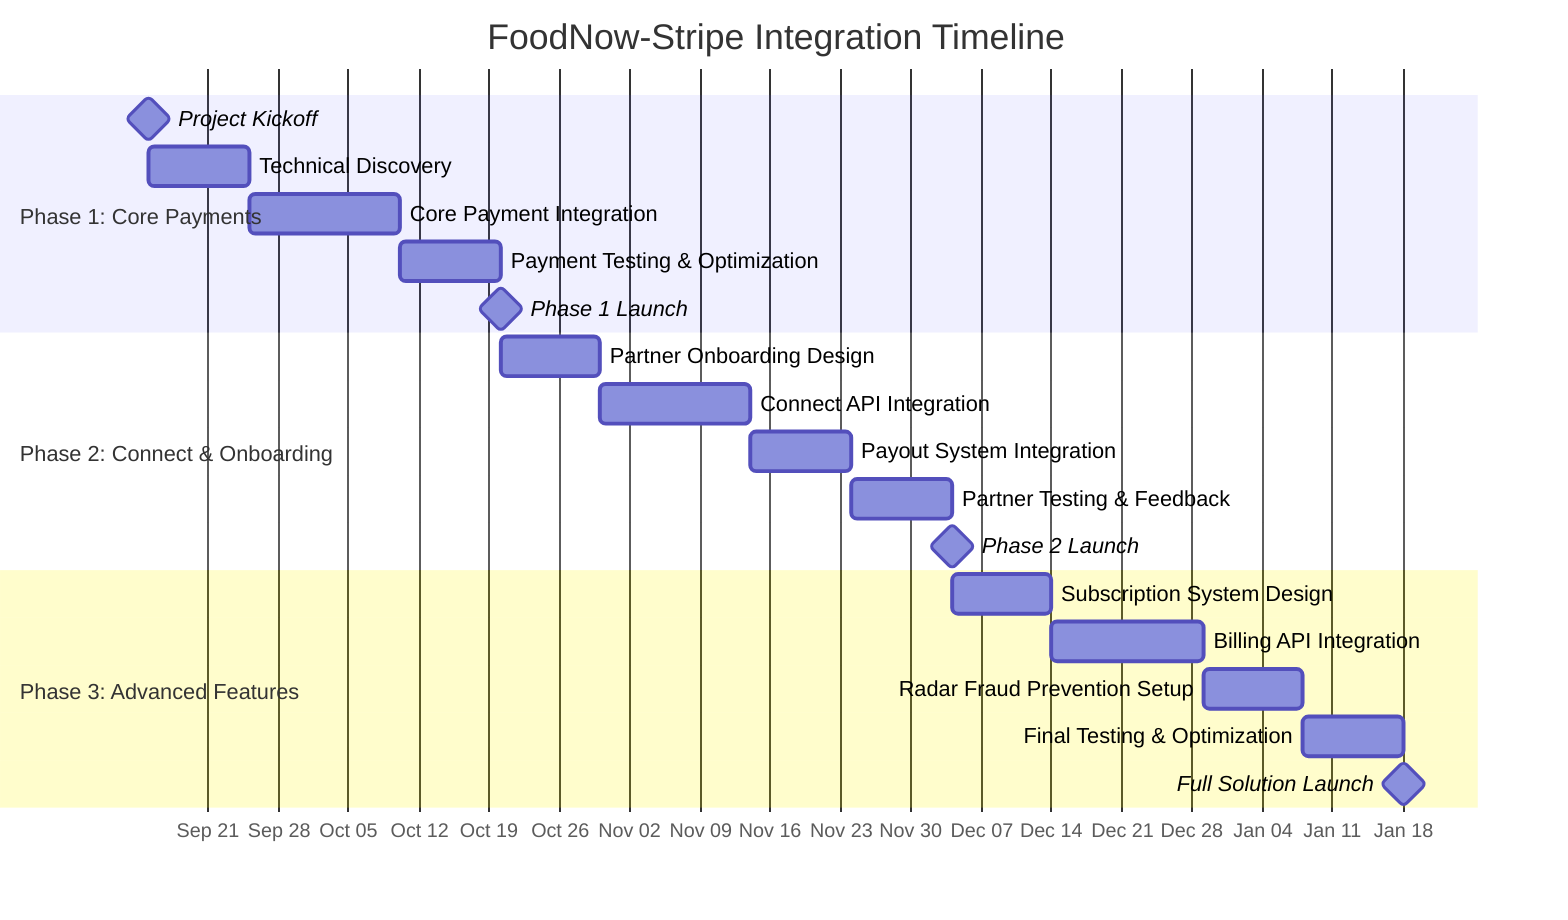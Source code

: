 gantt
    title FoodNow-Stripe Integration Timeline
    dateFormat  YYYY-MM-DD
    axisFormat %b %d
    
    section Phase 1: Core Payments
    Project Kickoff                   :milestone, m1, 2025-09-15, 0d
    Technical Discovery               :a1, 2025-09-15, 10d
    Core Payment Integration          :a2, after a1, 15d
    Payment Testing & Optimization    :a3, after a2, 10d
    Phase 1 Launch                    :milestone, m2, after a3, 0d
    
    section Phase 2: Connect & Onboarding
    Partner Onboarding Design         :b1, after m2, 10d
    Connect API Integration           :b2, after b1, 15d
    Payout System Integration         :b3, after b2, 10d
    Partner Testing & Feedback        :b4, after b3, 10d
    Phase 2 Launch                    :milestone, m3, after b4, 0d
    
    section Phase 3: Advanced Features
    Subscription System Design        :c1, after m3, 10d
    Billing API Integration           :c2, after c1, 15d
    Radar Fraud Prevention Setup      :c3, after c2, 10d
    Final Testing & Optimization      :c4, after c3, 10d
    Full Solution Launch              :milestone, m4, after c4, 0d